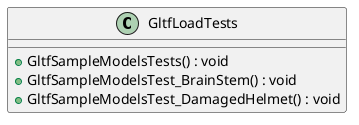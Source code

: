 @startuml
class GltfLoadTests {
    + GltfSampleModelsTests() : void
    + GltfSampleModelsTest_BrainStem() : void
    + GltfSampleModelsTest_DamagedHelmet() : void
}
@enduml
